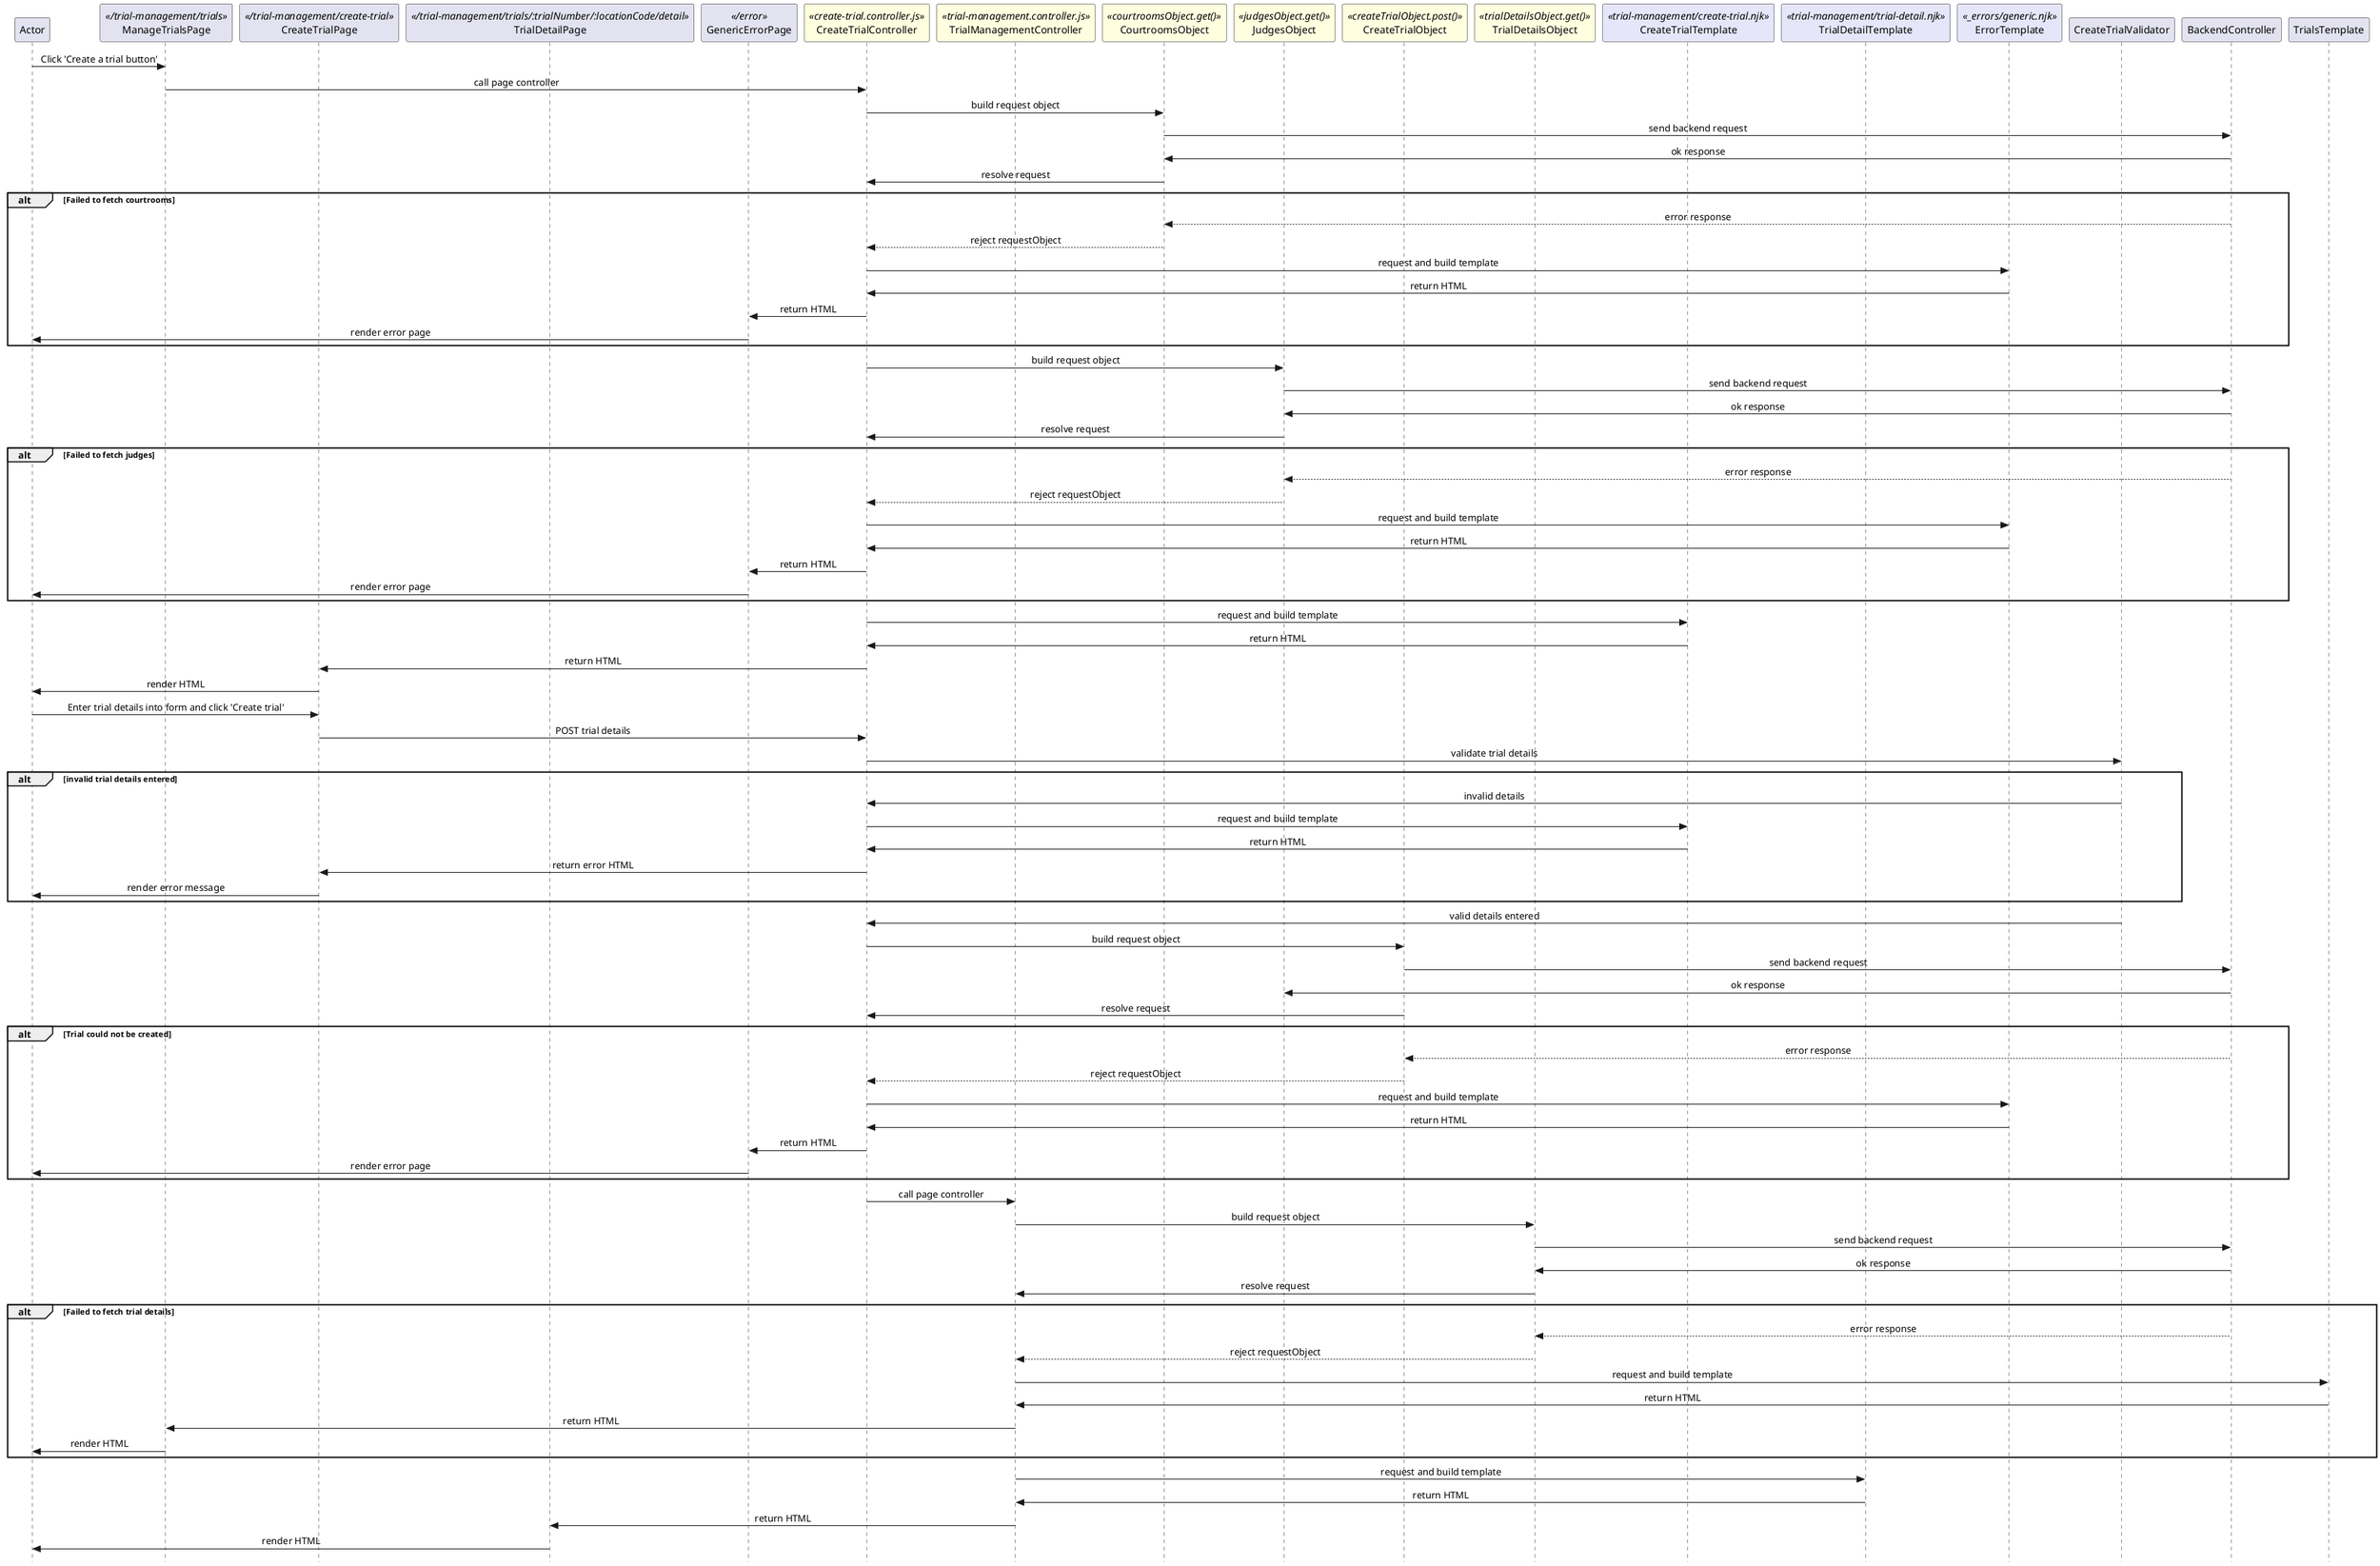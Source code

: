 @startuml create-trial

skinparam Style strictuml 
skinparam SequenceMessageAlignment center

participant Actor

''' LOCAL ROUTING
participant ManageTrialsPage <</trial-management/trials>>
participant CreateTrialPage <</trial-management/create-trial>>
participant TrialDetailPage <</trial-management/trials/:trialNumber/:locationCode/detail>>
participant GenericErrorPage <</error>>

''' CONTROLLER AND REQUEST OBJECTS
participant CreateTrialController <<create-trial.controller.js>> #lightyellow
participant TrialManagementController <<trial-management.controller.js>> #lightyellow
participant CourtroomsObject <<courtroomsObject.get()>> #lightyellow
participant JudgesObject <<judgesObject.get()>> #lightyellow
participant CreateTrialObject <<createTrialObject.post()>> #lightyellow
participant TrialDetailsObject <<trialDetailsObject.get()>> #lightyellow

''' TEMPLATES
participant CreateTrialTemplate <<trial-management/create-trial.njk>> #lavender
participant TrialDetailTemplate <<trial-management/trial-detail.njk>> #lavender
participant ErrorTemplate <<_errors/generic.njk>> #lavender

''' FILTERS AND VALIDATORS
participant CreateTrialValidator

''' BACKEND CONTROLLER
participant BackendController

Actor -> ManageTrialsPage : Click 'Create a trial button'

ManageTrialsPage -> CreateTrialController : call page controller

CreateTrialController -> CourtroomsObject : build request object
CourtroomsObject -> BackendController : send backend request
CourtroomsObject <- BackendController : ok response
CreateTrialController <- CourtroomsObject : resolve request

alt Failed to fetch courtrooms
  CourtroomsObject <-- BackendController : error response
  CreateTrialController <-- CourtroomsObject : reject requestObject
  CreateTrialController -> ErrorTemplate : request and build template
  CreateTrialController <- ErrorTemplate : return HTML
  GenericErrorPage <- CreateTrialController : return HTML
  Actor <- GenericErrorPage : render error page
end

CreateTrialController -> JudgesObject : build request object
JudgesObject -> BackendController : send backend request
JudgesObject <- BackendController : ok response
CreateTrialController <- JudgesObject : resolve request

alt Failed to fetch judges
  JudgesObject <-- BackendController : error response
  CreateTrialController <-- JudgesObject : reject requestObject
  CreateTrialController -> ErrorTemplate : request and build template
  CreateTrialController <- ErrorTemplate : return HTML
  GenericErrorPage <- CreateTrialController : return HTML
  Actor <- GenericErrorPage : render error page
end

CreateTrialController -> CreateTrialTemplate : request and build template
CreateTrialController <- CreateTrialTemplate : return HTML
CreateTrialPage <- CreateTrialController : return HTML
Actor <- CreateTrialPage : render HTML

Actor -> CreateTrialPage : Enter trial details into form and click 'Create trial'

CreateTrialPage -> CreateTrialController : POST trial details
CreateTrialController -> CreateTrialValidator : validate trial details

alt invalid trial details entered
  CreateTrialController <- CreateTrialValidator : invalid details
  CreateTrialController -> CreateTrialTemplate : request and build template
  CreateTrialController <- CreateTrialTemplate : return HTML
  CreateTrialPage <- CreateTrialController : return error HTML
  Actor <- CreateTrialPage : render error message
end

CreateTrialController <- CreateTrialValidator : valid details entered

CreateTrialController -> CreateTrialObject : build request object
CreateTrialObject -> BackendController : send backend request
JudgesObject <- BackendController : ok response
CreateTrialController <- CreateTrialObject : resolve request

alt Trial could not be created
  CreateTrialObject <-- BackendController : error response
  CreateTrialController <-- CreateTrialObject : reject requestObject
  CreateTrialController -> ErrorTemplate : request and build template
  CreateTrialController <- ErrorTemplate : return HTML
  GenericErrorPage <- CreateTrialController : return HTML
  Actor <- GenericErrorPage : render error page
end

CreateTrialController -> TrialManagementController : call page controller

TrialManagementController -> TrialDetailsObject : build request object
TrialDetailsObject -> BackendController : send backend request
TrialDetailsObject <- BackendController : ok response
TrialManagementController <- TrialDetailsObject : resolve request

alt Failed to fetch trial details
    TrialDetailsObject <-- BackendController : error response
    TrialManagementController <-- TrialDetailsObject : reject requestObject
    TrialManagementController -> TrialsTemplate : request and build template
    TrialManagementController <- TrialsTemplate : return HTML
    ManageTrialsPage <- TrialManagementController : return HTML
    Actor <- ManageTrialsPage : render HTML
end

TrialManagementController -> TrialDetailTemplate : request and build template
TrialManagementController <- TrialDetailTemplate : return HTML
TrialDetailPage <- TrialManagementController : return HTML
Actor <- TrialDetailPage : render HTML


@enduml